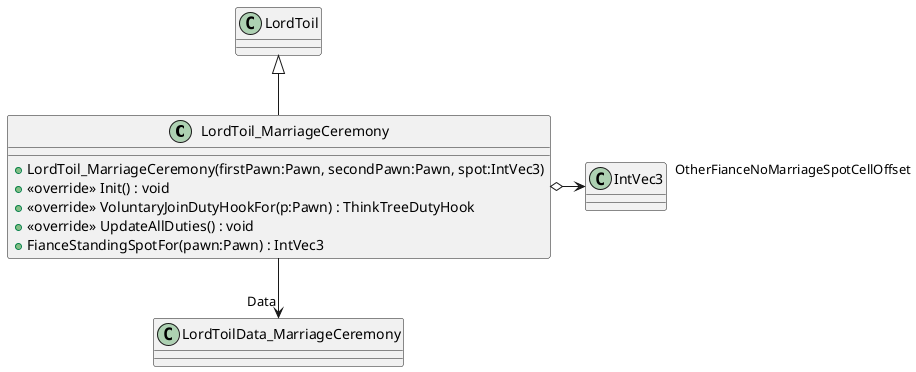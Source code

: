 @startuml
class LordToil_MarriageCeremony {
    + LordToil_MarriageCeremony(firstPawn:Pawn, secondPawn:Pawn, spot:IntVec3)
    + <<override>> Init() : void
    + <<override>> VoluntaryJoinDutyHookFor(p:Pawn) : ThinkTreeDutyHook
    + <<override>> UpdateAllDuties() : void
    + FianceStandingSpotFor(pawn:Pawn) : IntVec3
}
LordToil <|-- LordToil_MarriageCeremony
LordToil_MarriageCeremony o-> "OtherFianceNoMarriageSpotCellOffset" IntVec3
LordToil_MarriageCeremony --> "Data" LordToilData_MarriageCeremony
@enduml
